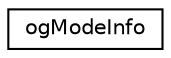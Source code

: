 digraph "Graphical Class Hierarchy"
{
 // LATEX_PDF_SIZE
  edge [fontname="Helvetica",fontsize="10",labelfontname="Helvetica",labelfontsize="10"];
  node [fontname="Helvetica",fontsize="10",shape=record];
  rankdir="LR";
  Node0 [label="ogModeInfo",height=0.2,width=0.4,color="black", fillcolor="white", style="filled",URL="$structogModeInfo.html",tooltip=" "];
}
